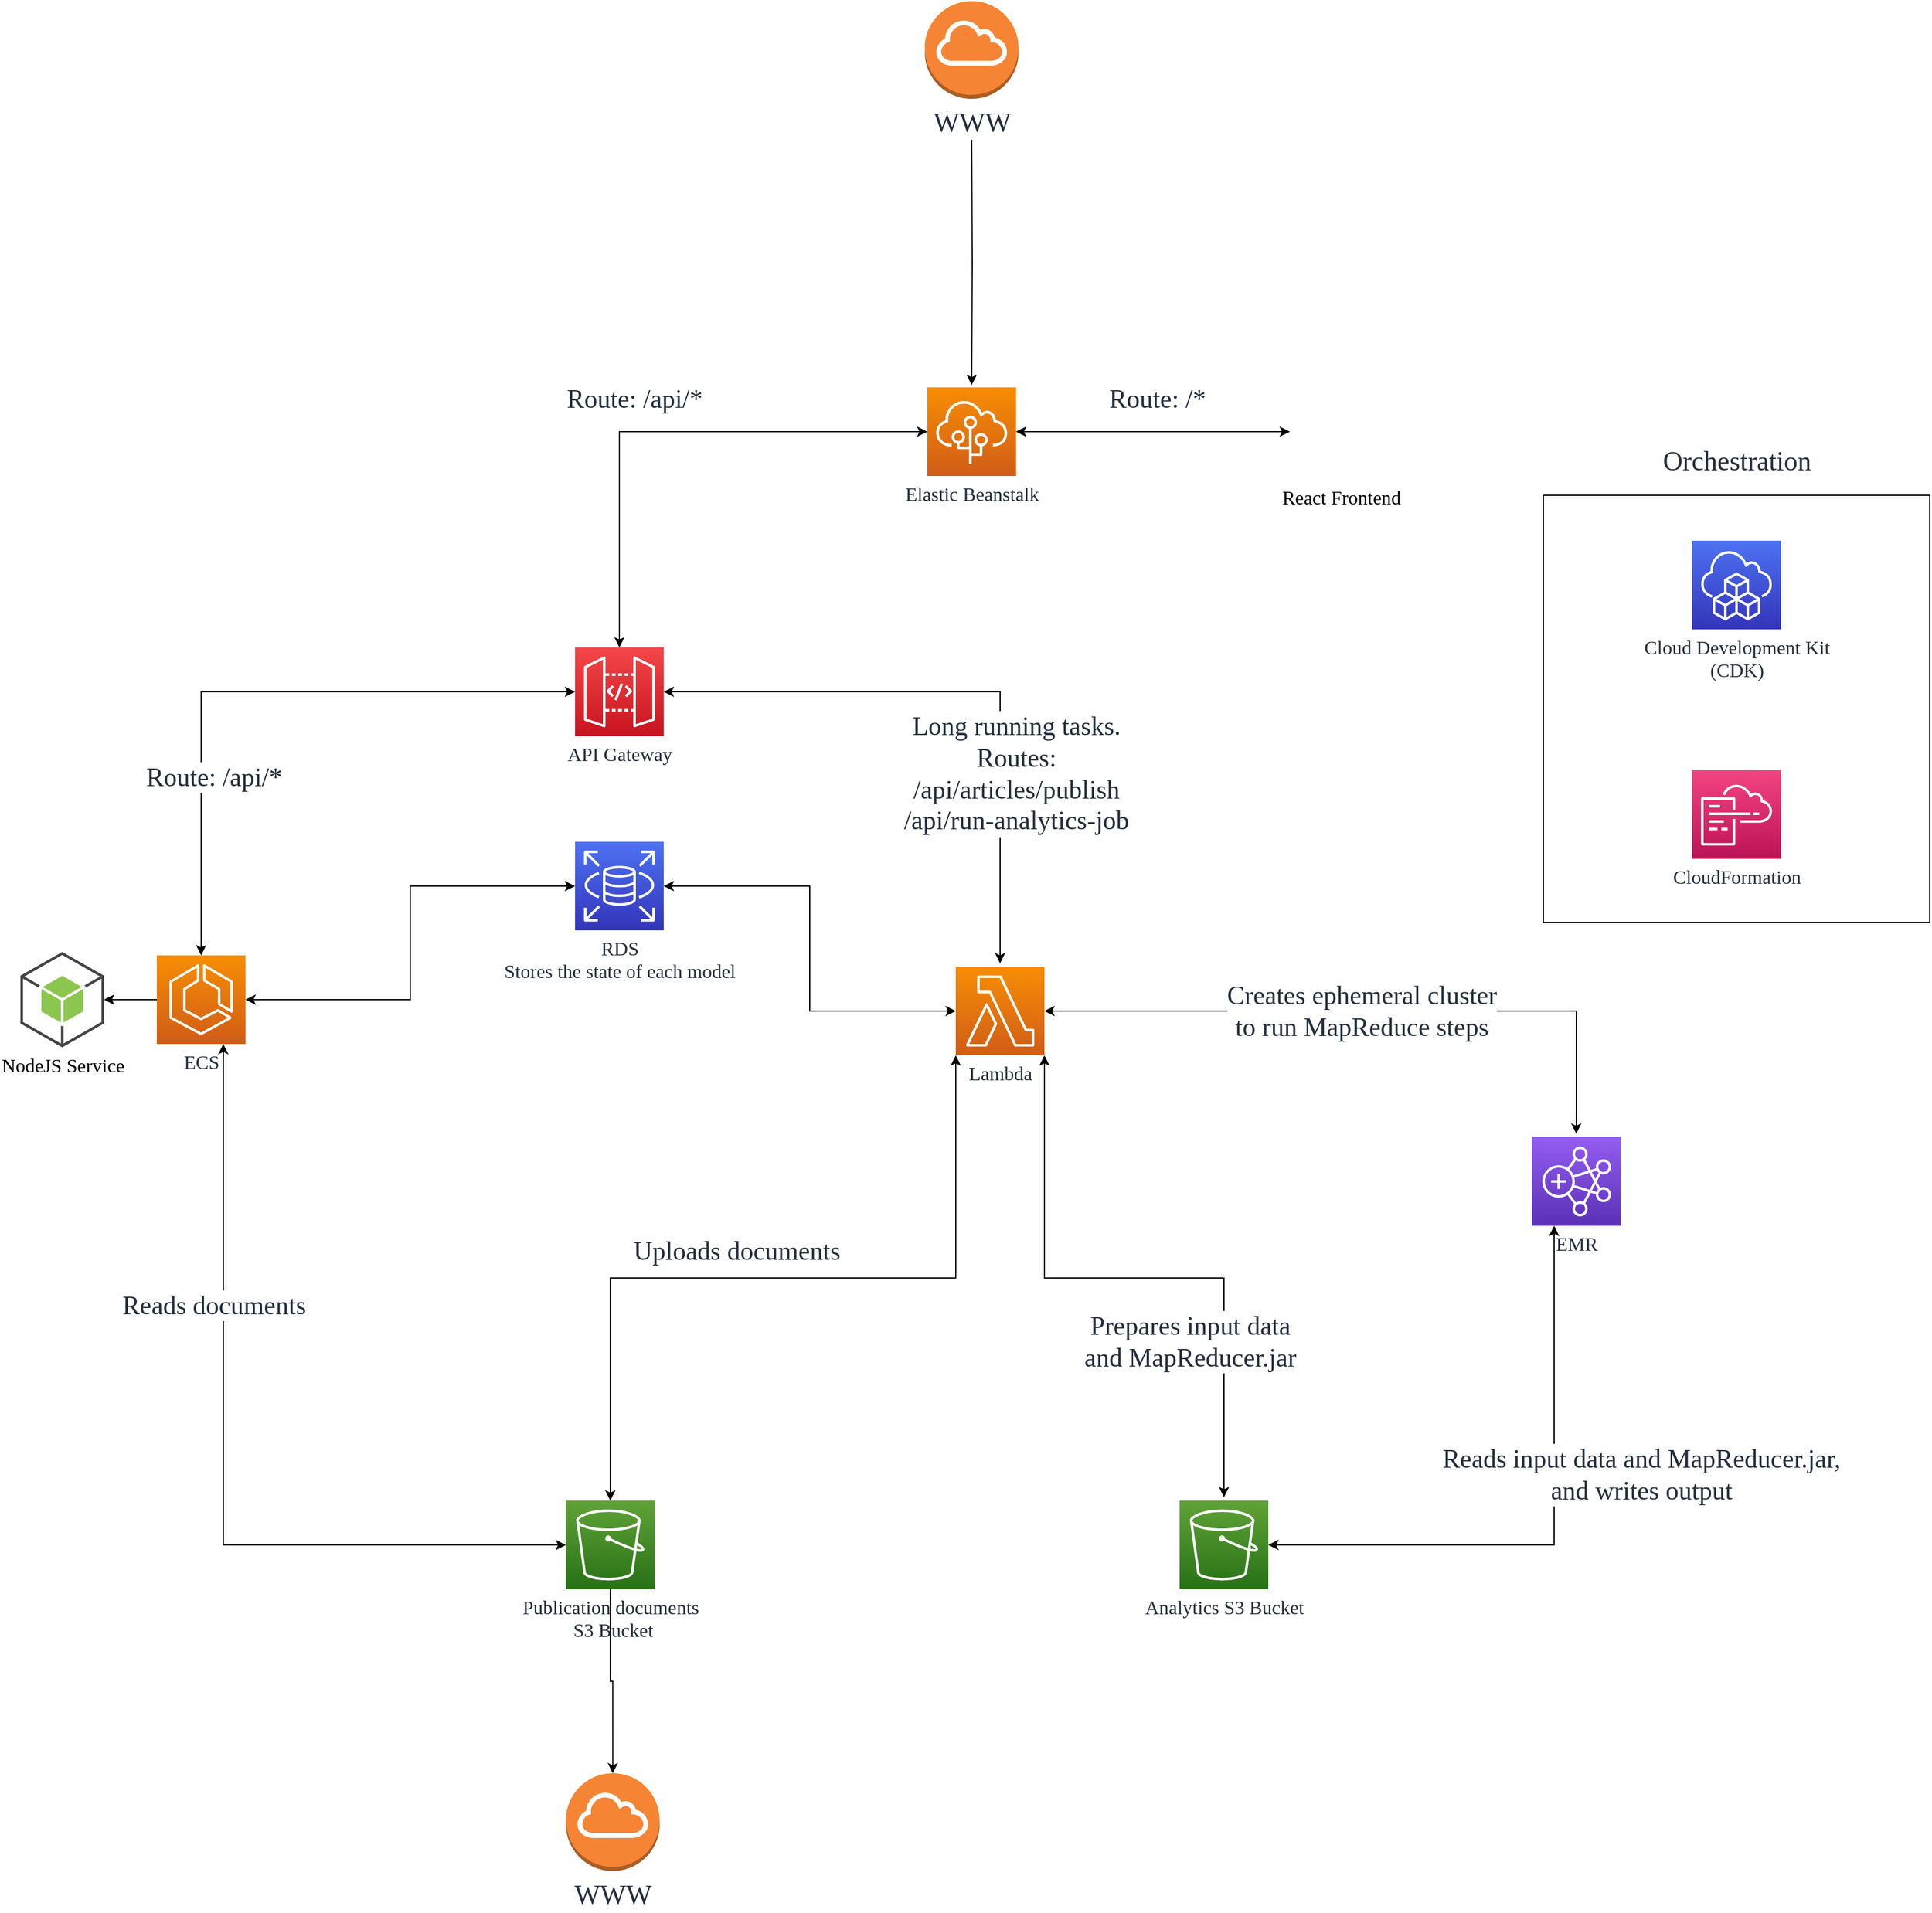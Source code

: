 <mxfile version="14.7.7" type="github">
  <diagram id="6AhbfbZRLbzXQU_2mes7" name="Page-1">
    <mxGraphModel dx="3843" dy="2965" grid="1" gridSize="10" guides="1" tooltips="1" connect="1" arrows="1" fold="1" page="0" pageScale="1" pageWidth="850" pageHeight="1100" math="0" shadow="0">
      <root>
        <mxCell id="0" />
        <mxCell id="1" parent="0" />
        <mxCell id="X5J0RskGUfn2iMmxmOIG-72" value="" style="whiteSpace=wrap;html=1;dashed=0;labelBackgroundColor=#ffffff;fillColor=none;gradientColor=#4D72F3;fontFamily=PT Mono;fontSource=https%3A%2F%2Ffonts.googleapis.com%2Fcss%3Ffamily%3DPT%2BMono;fontSize=17;fontColor=#232F3E;" parent="1" vertex="1">
          <mxGeometry x="1360" y="-385" width="340" height="376" as="geometry" />
        </mxCell>
        <mxCell id="X5J0RskGUfn2iMmxmOIG-57" style="edgeStyle=orthogonalEdgeStyle;rounded=0;orthogonalLoop=1;jettySize=auto;html=1;entryX=0;entryY=0.5;entryDx=0;entryDy=0;entryPerimeter=0;endFill=1;targetPerimeterSpacing=3;fontSize=23;fontColor=#232F3E;exitX=0.75;exitY=1;exitDx=0;exitDy=0;exitPerimeter=0;startArrow=classic;startFill=1;endArrow=classic;fontFamily=PT Mono;fontSource=https%3A%2F%2Ffonts.googleapis.com%2Fcss%3Ffamily%3DPT%2BMono;" parent="1" source="X5J0RskGUfn2iMmxmOIG-5" target="X5J0RskGUfn2iMmxmOIG-41" edge="1">
          <mxGeometry relative="1" as="geometry" />
        </mxCell>
        <mxCell id="X5J0RskGUfn2iMmxmOIG-61" value="Reads documents" style="edgeLabel;html=1;align=center;verticalAlign=middle;resizable=0;points=[];fontSize=23;fontColor=#232F3E;fontFamily=PT Mono;fontSource=https%3A%2F%2Ffonts.googleapis.com%2Fcss%3Ffamily%3DPT%2BMono;" parent="X5J0RskGUfn2iMmxmOIG-57" vertex="1" connectable="0">
          <mxGeometry x="-0.318" y="1" relative="1" as="geometry">
            <mxPoint x="-10" y="-23.71" as="offset" />
          </mxGeometry>
        </mxCell>
        <mxCell id="X5J0RskGUfn2iMmxmOIG-51" style="edgeStyle=orthogonalEdgeStyle;rounded=0;orthogonalLoop=1;jettySize=auto;html=1;entryX=1;entryY=0.5;entryDx=0;entryDy=0;entryPerimeter=0;endFill=1;targetPerimeterSpacing=3;fontSize=23;fontColor=#232F3E;startArrow=classic;startFill=1;endArrow=classic;fontFamily=PT Mono;fontSource=https%3A%2F%2Ffonts.googleapis.com%2Fcss%3Ffamily%3DPT%2BMono;" parent="1" source="X5J0RskGUfn2iMmxmOIG-2" target="X5J0RskGUfn2iMmxmOIG-5" edge="1">
          <mxGeometry relative="1" as="geometry" />
        </mxCell>
        <mxCell id="X5J0RskGUfn2iMmxmOIG-52" style="edgeStyle=orthogonalEdgeStyle;rounded=0;orthogonalLoop=1;jettySize=auto;html=1;entryX=0;entryY=0.5;entryDx=0;entryDy=0;entryPerimeter=0;endFill=1;targetPerimeterSpacing=3;fontSize=23;fontColor=#232F3E;startArrow=classic;startFill=1;endArrow=classic;fontFamily=PT Mono;fontSource=https%3A%2F%2Ffonts.googleapis.com%2Fcss%3Ffamily%3DPT%2BMono;" parent="1" source="X5J0RskGUfn2iMmxmOIG-2" target="X5J0RskGUfn2iMmxmOIG-8" edge="1">
          <mxGeometry relative="1" as="geometry" />
        </mxCell>
        <mxCell id="X5J0RskGUfn2iMmxmOIG-2" value="&lt;font style=&quot;font-size: 17px&quot;&gt;RDS&lt;br&gt;Stores the state of each model&lt;br style=&quot;font-size: 17px&quot;&gt;&lt;/font&gt;" style="points=[[0,0,0],[0.25,0,0],[0.5,0,0],[0.75,0,0],[1,0,0],[0,1,0],[0.25,1,0],[0.5,1,0],[0.75,1,0],[1,1,0],[0,0.25,0],[0,0.5,0],[0,0.75,0],[1,0.25,0],[1,0.5,0],[1,0.75,0]];outlineConnect=0;fontColor=#232F3E;gradientColor=#4D72F3;gradientDirection=north;fillColor=#3334B9;strokeColor=#ffffff;dashed=0;verticalLabelPosition=bottom;verticalAlign=top;align=center;html=1;fontSize=17;fontStyle=0;aspect=fixed;shape=mxgraph.aws4.resourceIcon;resIcon=mxgraph.aws4.rds;fontFamily=PT Mono;fontSource=https%3A%2F%2Ffonts.googleapis.com%2Fcss%3Ffamily%3DPT%2BMono;" parent="1" vertex="1">
          <mxGeometry x="508" y="-80" width="78" height="78" as="geometry" />
        </mxCell>
        <mxCell id="X5J0RskGUfn2iMmxmOIG-24" style="edgeStyle=orthogonalEdgeStyle;rounded=0;orthogonalLoop=1;jettySize=auto;html=1;endFill=1;targetPerimeterSpacing=3;fontSize=23;fontColor=#232F3E;jumpStyle=none;startArrow=classic;startFill=1;endArrow=classic;fontFamily=PT Mono;fontSource=https%3A%2F%2Ffonts.googleapis.com%2Fcss%3Ffamily%3DPT%2BMono;" parent="1" source="X5J0RskGUfn2iMmxmOIG-3" target="X5J0RskGUfn2iMmxmOIG-18" edge="1">
          <mxGeometry relative="1" as="geometry" />
        </mxCell>
        <mxCell id="X5J0RskGUfn2iMmxmOIG-30" value="Route: /*" style="edgeLabel;html=1;align=center;verticalAlign=middle;resizable=0;points=[];fontSize=23;fontColor=#232F3E;fontFamily=PT Mono;fontSource=https%3A%2F%2Ffonts.googleapis.com%2Fcss%3Ffamily%3DPT%2BMono;" parent="X5J0RskGUfn2iMmxmOIG-24" vertex="1" connectable="0">
          <mxGeometry x="0.339" y="-37" relative="1" as="geometry">
            <mxPoint x="-37.43" y="-66" as="offset" />
          </mxGeometry>
        </mxCell>
        <mxCell id="X5J0RskGUfn2iMmxmOIG-25" style="edgeStyle=orthogonalEdgeStyle;rounded=0;orthogonalLoop=1;jettySize=auto;html=1;entryX=0.5;entryY=0;entryDx=0;entryDy=0;entryPerimeter=0;endFill=1;targetPerimeterSpacing=3;fontSize=23;fontColor=#232F3E;startArrow=classic;startFill=1;endArrow=classic;fontFamily=PT Mono;fontSource=https%3A%2F%2Ffonts.googleapis.com%2Fcss%3Ffamily%3DPT%2BMono;" parent="1" source="X5J0RskGUfn2iMmxmOIG-3" target="X5J0RskGUfn2iMmxmOIG-7" edge="1">
          <mxGeometry relative="1" as="geometry" />
        </mxCell>
        <mxCell id="X5J0RskGUfn2iMmxmOIG-28" value="&lt;span style=&quot;color: rgba(0, 0, 0, 0); font-size: 0px;&quot;&gt;%3CmxGraphModel%3E%3Croot%3E%3CmxCell%20id%3D%220%22%2F%3E%3CmxCell%20id%3D%221%22%20parent%3D%220%22%2F%3E%3CmxCell%20id%3D%222%22%20value%3D%22%26lt%3Bfont%20face%3D%26quot%3BPermanent%20Marker%26quot%3B%26gt%3B%2Fapi%2F*%26lt%3B%2Ffont%26gt%3B%22%20style%3D%22text%3Bhtml%3D1%3Balign%3Dcenter%3BverticalAlign%3Dmiddle%3Bresizable%3D0%3Bpoints%3D%5B%5D%3Bautosize%3D1%3BfontSize%3D23%3BfontColor%3D%23232F3E%3B%22%20vertex%3D%221%22%20parent%3D%221%22%3E%3CmxGeometry%20x%3D%22530%22%20y%3D%22-420%22%20width%3D%2280%22%20height%3D%2230%22%20as%3D%22geometry%22%2F%3E%3C%2FmxCell%3E%3C%2Froot%3E%3C%2FmxGraphModel%3E&lt;/span&gt;" style="edgeLabel;html=1;align=center;verticalAlign=middle;resizable=0;points=[];fontSize=23;fontColor=#232F3E;fontFamily=PT Mono;fontSource=https%3A%2F%2Ffonts.googleapis.com%2Fcss%3Ffamily%3DPT%2BMono;" parent="X5J0RskGUfn2iMmxmOIG-25" vertex="1" connectable="0">
          <mxGeometry x="-0.155" y="38" relative="1" as="geometry">
            <mxPoint as="offset" />
          </mxGeometry>
        </mxCell>
        <mxCell id="X5J0RskGUfn2iMmxmOIG-29" value="Route: /api/*" style="edgeLabel;html=1;align=center;verticalAlign=middle;resizable=0;points=[];fontSize=23;fontColor=#232F3E;fontFamily=PT Mono;fontSource=https%3A%2F%2Ffonts.googleapis.com%2Fcss%3Ffamily%3DPT%2BMono;" parent="X5J0RskGUfn2iMmxmOIG-25" vertex="1" connectable="0">
          <mxGeometry x="-0.149" y="35" relative="1" as="geometry">
            <mxPoint x="-62.29" y="-64" as="offset" />
          </mxGeometry>
        </mxCell>
        <mxCell id="X5J0RskGUfn2iMmxmOIG-3" value="&lt;font data-font-src=&quot;https://fonts.googleapis.com/css?family=Permanent+Marker&quot; style=&quot;font-size: 17px;&quot;&gt;Elastic Beanstalk&lt;/font&gt;" style="points=[[0,0,0],[0.25,0,0],[0.5,0,0],[0.75,0,0],[1,0,0],[0,1,0],[0.25,1,0],[0.5,1,0],[0.75,1,0],[1,1,0],[0,0.25,0],[0,0.5,0],[0,0.75,0],[1,0.25,0],[1,0.5,0],[1,0.75,0]];outlineConnect=0;fontColor=#232F3E;gradientColor=#F78E04;gradientDirection=north;fillColor=#D05C17;strokeColor=#ffffff;dashed=0;verticalLabelPosition=bottom;verticalAlign=top;align=center;html=1;fontSize=17;fontStyle=0;aspect=fixed;shape=mxgraph.aws4.resourceIcon;resIcon=mxgraph.aws4.elastic_beanstalk;fontFamily=PT Mono;fontSource=https%3A%2F%2Ffonts.googleapis.com%2Fcss%3Ffamily%3DPT%2BMono;" parent="1" vertex="1">
          <mxGeometry x="818" y="-480" width="78" height="78" as="geometry" />
        </mxCell>
        <mxCell id="X5J0RskGUfn2iMmxmOIG-50" style="edgeStyle=orthogonalEdgeStyle;rounded=0;orthogonalLoop=1;jettySize=auto;html=1;entryX=1;entryY=0.5;entryDx=0;entryDy=0;entryPerimeter=0;endFill=1;targetPerimeterSpacing=3;fontSize=23;fontColor=#232F3E;fontFamily=PT Mono;fontSource=https%3A%2F%2Ffonts.googleapis.com%2Fcss%3Ffamily%3DPT%2BMono;" parent="1" source="X5J0RskGUfn2iMmxmOIG-5" target="X5J0RskGUfn2iMmxmOIG-9" edge="1">
          <mxGeometry relative="1" as="geometry" />
        </mxCell>
        <mxCell id="X5J0RskGUfn2iMmxmOIG-33" style="edgeStyle=orthogonalEdgeStyle;rounded=0;orthogonalLoop=1;jettySize=auto;html=1;entryX=0.5;entryY=0;entryDx=0;entryDy=0;entryPerimeter=0;endFill=1;targetPerimeterSpacing=3;fontSize=23;fontColor=#232F3E;startArrow=classic;startFill=1;endArrow=classic;fontFamily=PT Mono;fontSource=https%3A%2F%2Ffonts.googleapis.com%2Fcss%3Ffamily%3DPT%2BMono;" parent="1" source="X5J0RskGUfn2iMmxmOIG-7" target="X5J0RskGUfn2iMmxmOIG-5" edge="1">
          <mxGeometry relative="1" as="geometry" />
        </mxCell>
        <mxCell id="X5J0RskGUfn2iMmxmOIG-49" value="Route: /api/*" style="edgeLabel;html=1;align=center;verticalAlign=middle;resizable=0;points=[];fontSize=23;fontColor=#232F3E;fontFamily=PT Mono;fontSource=https%3A%2F%2Ffonts.googleapis.com%2Fcss%3Ffamily%3DPT%2BMono;" parent="X5J0RskGUfn2iMmxmOIG-33" vertex="1" connectable="0">
          <mxGeometry x="0.438" y="26" relative="1" as="geometry">
            <mxPoint x="-15" as="offset" />
          </mxGeometry>
        </mxCell>
        <mxCell id="X5J0RskGUfn2iMmxmOIG-34" style="edgeStyle=orthogonalEdgeStyle;rounded=0;orthogonalLoop=1;jettySize=auto;html=1;endFill=1;targetPerimeterSpacing=3;fontSize=23;fontColor=#232F3E;startArrow=classic;startFill=1;endArrow=classic;fontFamily=PT Mono;fontSource=https%3A%2F%2Ffonts.googleapis.com%2Fcss%3Ffamily%3DPT%2BMono;" parent="1" source="X5J0RskGUfn2iMmxmOIG-7" target="X5J0RskGUfn2iMmxmOIG-8" edge="1">
          <mxGeometry relative="1" as="geometry" />
        </mxCell>
        <mxCell id="X5J0RskGUfn2iMmxmOIG-48" value="Long running tasks.&lt;br&gt;Routes:&lt;br&gt;/api/articles/publish&lt;br&gt;/api/run-analytics-job" style="edgeLabel;html=1;align=center;verticalAlign=middle;resizable=0;points=[];fontSize=23;fontColor=#232F3E;fontFamily=PT Mono;fontSource=https%3A%2F%2Ffonts.googleapis.com%2Fcss%3Ffamily%3DPT%2BMono;" parent="X5J0RskGUfn2iMmxmOIG-34" vertex="1" connectable="0">
          <mxGeometry x="-0.145" y="-59" relative="1" as="geometry">
            <mxPoint x="81.43" y="13" as="offset" />
          </mxGeometry>
        </mxCell>
        <mxCell id="X5J0RskGUfn2iMmxmOIG-7" value="&lt;font style=&quot;font-size: 17px;&quot;&gt;API Gateway&lt;br style=&quot;font-size: 17px;&quot;&gt;&lt;/font&gt;" style="points=[[0,0,0],[0.25,0,0],[0.5,0,0],[0.75,0,0],[1,0,0],[0,1,0],[0.25,1,0],[0.5,1,0],[0.75,1,0],[1,1,0],[0,0.25,0],[0,0.5,0],[0,0.75,0],[1,0.25,0],[1,0.5,0],[1,0.75,0]];outlineConnect=0;fontColor=#232F3E;gradientColor=#F54749;gradientDirection=north;fillColor=#C7131F;strokeColor=#ffffff;dashed=0;verticalLabelPosition=bottom;verticalAlign=top;align=center;html=1;fontSize=17;fontStyle=0;aspect=fixed;shape=mxgraph.aws4.resourceIcon;resIcon=mxgraph.aws4.api_gateway;fontFamily=PT Mono;fontSource=https%3A%2F%2Ffonts.googleapis.com%2Fcss%3Ffamily%3DPT%2BMono;" parent="1" vertex="1">
          <mxGeometry x="508" y="-251" width="78" height="78" as="geometry" />
        </mxCell>
        <mxCell id="X5J0RskGUfn2iMmxmOIG-35" style="edgeStyle=orthogonalEdgeStyle;rounded=0;orthogonalLoop=1;jettySize=auto;html=1;endFill=1;targetPerimeterSpacing=3;fontSize=23;fontColor=#232F3E;startArrow=classic;startFill=1;endArrow=classic;fontFamily=PT Mono;fontSource=https%3A%2F%2Ffonts.googleapis.com%2Fcss%3Ffamily%3DPT%2BMono;" parent="1" source="X5J0RskGUfn2iMmxmOIG-8" target="X5J0RskGUfn2iMmxmOIG-11" edge="1">
          <mxGeometry relative="1" as="geometry" />
        </mxCell>
        <mxCell id="X5J0RskGUfn2iMmxmOIG-63" value="Creates ephemeral cluster&lt;br&gt;to run MapReduce steps" style="edgeLabel;html=1;align=center;verticalAlign=middle;resizable=0;points=[];fontSize=23;fontColor=#232F3E;fontFamily=PT Mono;fontSource=https%3A%2F%2Ffonts.googleapis.com%2Fcss%3Ffamily%3DPT%2BMono;" parent="X5J0RskGUfn2iMmxmOIG-35" vertex="1" connectable="0">
          <mxGeometry x="-0.094" y="-2" relative="1" as="geometry">
            <mxPoint x="17.57" y="-2" as="offset" />
          </mxGeometry>
        </mxCell>
        <mxCell id="X5J0RskGUfn2iMmxmOIG-58" style="edgeStyle=orthogonalEdgeStyle;rounded=0;orthogonalLoop=1;jettySize=auto;html=1;exitX=0;exitY=1;exitDx=0;exitDy=0;exitPerimeter=0;entryX=0.5;entryY=0;entryDx=0;entryDy=0;entryPerimeter=0;endFill=1;targetPerimeterSpacing=3;fontSize=23;fontColor=#232F3E;startArrow=classic;startFill=1;endArrow=classic;fontFamily=PT Mono;fontSource=https%3A%2F%2Ffonts.googleapis.com%2Fcss%3Ffamily%3DPT%2BMono;" parent="1" source="X5J0RskGUfn2iMmxmOIG-8" target="X5J0RskGUfn2iMmxmOIG-41" edge="1">
          <mxGeometry relative="1" as="geometry" />
        </mxCell>
        <mxCell id="X5J0RskGUfn2iMmxmOIG-60" value="Uploads documents" style="edgeLabel;html=1;align=center;verticalAlign=middle;resizable=0;points=[];fontSize=23;fontColor=#232F3E;fontFamily=PT Mono;fontSource=https%3A%2F%2Ffonts.googleapis.com%2Fcss%3Ffamily%3DPT%2BMono;" parent="X5J0RskGUfn2iMmxmOIG-58" vertex="1" connectable="0">
          <mxGeometry x="0.23" y="-1" relative="1" as="geometry">
            <mxPoint x="39.14" y="-23" as="offset" />
          </mxGeometry>
        </mxCell>
        <mxCell id="X5J0RskGUfn2iMmxmOIG-59" style="edgeStyle=orthogonalEdgeStyle;rounded=0;orthogonalLoop=1;jettySize=auto;html=1;endFill=1;targetPerimeterSpacing=3;fontSize=23;fontColor=#232F3E;exitX=1;exitY=1;exitDx=0;exitDy=0;exitPerimeter=0;startArrow=classic;startFill=1;endArrow=classic;fontFamily=PT Mono;fontSource=https%3A%2F%2Ffonts.googleapis.com%2Fcss%3Ffamily%3DPT%2BMono;" parent="1" source="X5J0RskGUfn2iMmxmOIG-8" target="X5J0RskGUfn2iMmxmOIG-12" edge="1">
          <mxGeometry relative="1" as="geometry" />
        </mxCell>
        <mxCell id="X5J0RskGUfn2iMmxmOIG-62" value="Prepares input data&lt;br&gt;and MapReducer.jar" style="edgeLabel;html=1;align=center;verticalAlign=middle;resizable=0;points=[];fontSize=23;fontColor=#232F3E;fontFamily=PT Mono;fontSource=https%3A%2F%2Ffonts.googleapis.com%2Fcss%3Ffamily%3DPT%2BMono;" parent="X5J0RskGUfn2iMmxmOIG-59" vertex="1" connectable="0">
          <mxGeometry x="-0.101" y="1" relative="1" as="geometry">
            <mxPoint x="77.29" y="57" as="offset" />
          </mxGeometry>
        </mxCell>
        <mxCell id="X5J0RskGUfn2iMmxmOIG-8" value="&lt;font style=&quot;font-size: 17px&quot;&gt;Lambda&lt;br style=&quot;font-size: 17px&quot;&gt;&lt;/font&gt;" style="points=[[0,0,0],[0.25,0,0],[0.5,0,0],[0.75,0,0],[1,0,0],[0,1,0],[0.25,1,0],[0.5,1,0],[0.75,1,0],[1,1,0],[0,0.25,0],[0,0.5,0],[0,0.75,0],[1,0.25,0],[1,0.5,0],[1,0.75,0]];outlineConnect=0;fontColor=#232F3E;gradientColor=#F78E04;gradientDirection=north;fillColor=#D05C17;strokeColor=#ffffff;dashed=0;verticalLabelPosition=bottom;verticalAlign=top;align=center;html=1;fontSize=17;fontStyle=0;aspect=fixed;shape=mxgraph.aws4.resourceIcon;resIcon=mxgraph.aws4.lambda;fontFamily=PT Mono;fontSource=https%3A%2F%2Ffonts.googleapis.com%2Fcss%3Ffamily%3DPT%2BMono;" parent="1" vertex="1">
          <mxGeometry x="843" y="30" width="78" height="78" as="geometry" />
        </mxCell>
        <mxCell id="X5J0RskGUfn2iMmxmOIG-9" value="&lt;font style=&quot;font-size: 17px;&quot;&gt;NodeJS Service&lt;/font&gt;" style="outlineConnect=0;dashed=0;verticalLabelPosition=bottom;verticalAlign=top;align=center;html=1;shape=mxgraph.aws3.android;fillColor=#8CC64F;gradientColor=none;fontSize=17;fontFamily=PT Mono;fontSource=https%3A%2F%2Ffonts.googleapis.com%2Fcss%3Ffamily%3DPT%2BMono;" parent="1" vertex="1">
          <mxGeometry x="20" y="17" width="73.5" height="84" as="geometry" />
        </mxCell>
        <mxCell id="X5J0RskGUfn2iMmxmOIG-55" style="edgeStyle=orthogonalEdgeStyle;rounded=0;orthogonalLoop=1;jettySize=auto;html=1;entryX=1;entryY=0.5;entryDx=0;entryDy=0;entryPerimeter=0;endFill=1;targetPerimeterSpacing=3;fontSize=23;fontColor=#232F3E;exitX=0.25;exitY=1;exitDx=0;exitDy=0;exitPerimeter=0;startArrow=classic;startFill=1;endArrow=classic;fontFamily=PT Mono;fontSource=https%3A%2F%2Ffonts.googleapis.com%2Fcss%3Ffamily%3DPT%2BMono;" parent="1" source="X5J0RskGUfn2iMmxmOIG-11" target="X5J0RskGUfn2iMmxmOIG-12" edge="1">
          <mxGeometry relative="1" as="geometry" />
        </mxCell>
        <mxCell id="X5J0RskGUfn2iMmxmOIG-56" value="Reads input data and MapReducer.jar,&lt;br&gt;and writes output" style="edgeLabel;html=1;align=center;verticalAlign=middle;resizable=0;points=[];fontSize=23;fontColor=#232F3E;fontFamily=PT Mono;fontSource=https%3A%2F%2Ffonts.googleapis.com%2Fcss%3Ffamily%3DPT%2BMono;" parent="X5J0RskGUfn2iMmxmOIG-55" vertex="1" connectable="0">
          <mxGeometry x="0.015" y="2" relative="1" as="geometry">
            <mxPoint x="74.29" y="-51" as="offset" />
          </mxGeometry>
        </mxCell>
        <mxCell id="X5J0RskGUfn2iMmxmOIG-11" value="&lt;font style=&quot;font-size: 17px;&quot;&gt;EMR&lt;/font&gt;" style="points=[[0,0,0],[0.25,0,0],[0.5,0,0],[0.75,0,0],[1,0,0],[0,1,0],[0.25,1,0],[0.5,1,0],[0.75,1,0],[1,1,0],[0,0.25,0],[0,0.5,0],[0,0.75,0],[1,0.25,0],[1,0.5,0],[1,0.75,0]];outlineConnect=0;fontColor=#232F3E;gradientColor=#945DF2;gradientDirection=north;fillColor=#5A30B5;strokeColor=#ffffff;dashed=0;verticalLabelPosition=bottom;verticalAlign=top;align=center;html=1;fontSize=17;fontStyle=0;aspect=fixed;shape=mxgraph.aws4.resourceIcon;resIcon=mxgraph.aws4.emr;fontFamily=PT Mono;fontSource=https%3A%2F%2Ffonts.googleapis.com%2Fcss%3Ffamily%3DPT%2BMono;" parent="1" vertex="1">
          <mxGeometry x="1350" y="180" width="78" height="78" as="geometry" />
        </mxCell>
        <mxCell id="X5J0RskGUfn2iMmxmOIG-12" value="&lt;font style=&quot;font-size: 17px&quot;&gt;Analytics S3 Bucket&lt;br style=&quot;font-size: 17px&quot;&gt;&lt;/font&gt;" style="points=[[0,0,0],[0.25,0,0],[0.5,0,0],[0.75,0,0],[1,0,0],[0,1,0],[0.25,1,0],[0.5,1,0],[0.75,1,0],[1,1,0],[0,0.25,0],[0,0.5,0],[0,0.75,0],[1,0.25,0],[1,0.5,0],[1,0.75,0]];outlineConnect=0;fontColor=#232F3E;gradientColor=#60A337;gradientDirection=north;fillColor=#277116;strokeColor=#ffffff;dashed=0;verticalLabelPosition=bottom;verticalAlign=top;align=center;html=1;fontSize=17;fontStyle=0;aspect=fixed;shape=mxgraph.aws4.resourceIcon;resIcon=mxgraph.aws4.s3;fontFamily=PT Mono;fontSource=https%3A%2F%2Ffonts.googleapis.com%2Fcss%3Ffamily%3DPT%2BMono;" parent="1" vertex="1">
          <mxGeometry x="1040" y="500" width="78" height="78" as="geometry" />
        </mxCell>
        <mxCell id="X5J0RskGUfn2iMmxmOIG-18" value="&lt;font style=&quot;font-size: 17px;&quot;&gt;React Frontend&lt;br style=&quot;font-size: 17px;&quot;&gt;&lt;/font&gt;" style="shape=image;html=1;verticalAlign=top;verticalLabelPosition=bottom;labelBackgroundColor=#ffffff;imageAspect=0;aspect=fixed;image=https://cdn0.iconfinder.com/data/icons/logos-brands-in-colors/128/react_color-128.png;fontSize=17;fontFamily=PT Mono;fontSource=https%3A%2F%2Ffonts.googleapis.com%2Fcss%3Ffamily%3DPT%2BMono;" parent="1" vertex="1">
          <mxGeometry x="1140" y="-483" width="84" height="84" as="geometry" />
        </mxCell>
        <mxCell id="X5J0RskGUfn2iMmxmOIG-23" style="edgeStyle=orthogonalEdgeStyle;rounded=0;orthogonalLoop=1;jettySize=auto;html=1;endArrow=classic;endFill=1;fontSize=23;fontColor=#232F3E;targetPerimeterSpacing=2;fontFamily=PT Mono;fontSource=https%3A%2F%2Ffonts.googleapis.com%2Fcss%3Ffamily%3DPT%2BMono;" parent="1" target="X5J0RskGUfn2iMmxmOIG-3" edge="1">
          <mxGeometry relative="1" as="geometry">
            <mxPoint x="857" y="-702.0" as="sourcePoint" />
          </mxGeometry>
        </mxCell>
        <mxCell id="x3Tl27Gs6TXUfWrk0oNT-1" style="edgeStyle=orthogonalEdgeStyle;rounded=0;orthogonalLoop=1;jettySize=auto;html=1;entryX=0.5;entryY=0;entryDx=0;entryDy=0;entryPerimeter=0;" edge="1" parent="1" source="X5J0RskGUfn2iMmxmOIG-41" target="x3Tl27Gs6TXUfWrk0oNT-2">
          <mxGeometry relative="1" as="geometry">
            <mxPoint x="539" y="730" as="targetPoint" />
          </mxGeometry>
        </mxCell>
        <mxCell id="X5J0RskGUfn2iMmxmOIG-41" value="&lt;font style=&quot;font-size: 17px&quot;&gt;Publication documents&lt;br&gt;&amp;nbsp;S3 Bucket&lt;br style=&quot;font-size: 17px&quot;&gt;&lt;/font&gt;" style="points=[[0,0,0],[0.25,0,0],[0.5,0,0],[0.75,0,0],[1,0,0],[0,1,0],[0.25,1,0],[0.5,1,0],[0.75,1,0],[1,1,0],[0,0.25,0],[0,0.5,0],[0,0.75,0],[1,0.25,0],[1,0.5,0],[1,0.75,0]];outlineConnect=0;fontColor=#232F3E;gradientColor=#60A337;gradientDirection=north;fillColor=#277116;strokeColor=#ffffff;dashed=0;verticalLabelPosition=bottom;verticalAlign=top;align=center;html=1;fontSize=17;fontStyle=0;aspect=fixed;shape=mxgraph.aws4.resourceIcon;resIcon=mxgraph.aws4.s3;fontFamily=PT Mono;fontSource=https%3A%2F%2Ffonts.googleapis.com%2Fcss%3Ffamily%3DPT%2BMono;" parent="1" vertex="1">
          <mxGeometry x="500" y="500" width="78" height="78" as="geometry" />
        </mxCell>
        <mxCell id="X5J0RskGUfn2iMmxmOIG-5" value="&lt;font data-font-src=&quot;https://fonts.googleapis.com/css?family=Permanent+Marker&quot; style=&quot;font-size: 17px;&quot;&gt;ECS&lt;/font&gt;" style="points=[[0,0,0],[0.25,0,0],[0.5,0,0],[0.75,0,0],[1,0,0],[0,1,0],[0.25,1,0],[0.5,1,0],[0.75,1,0],[1,1,0],[0,0.25,0],[0,0.5,0],[0,0.75,0],[1,0.25,0],[1,0.5,0],[1,0.75,0]];outlineConnect=0;fontColor=#232F3E;gradientColor=#F78E04;gradientDirection=north;fillColor=#D05C17;strokeColor=#ffffff;dashed=0;verticalLabelPosition=bottom;verticalAlign=top;align=center;html=1;fontSize=17;fontStyle=0;aspect=fixed;shape=mxgraph.aws4.resourceIcon;resIcon=mxgraph.aws4.ecs;fontFamily=PT Mono;fontSource=https%3A%2F%2Ffonts.googleapis.com%2Fcss%3Ffamily%3DPT%2BMono;" parent="1" vertex="1">
          <mxGeometry x="140" y="20" width="78" height="78" as="geometry" />
        </mxCell>
        <mxCell id="X5J0RskGUfn2iMmxmOIG-67" value="CloudFormation" style="points=[[0,0,0],[0.25,0,0],[0.5,0,0],[0.75,0,0],[1,0,0],[0,1,0],[0.25,1,0],[0.5,1,0],[0.75,1,0],[1,1,0],[0,0.25,0],[0,0.5,0],[0,0.75,0],[1,0.25,0],[1,0.5,0],[1,0.75,0]];points=[[0,0,0],[0.25,0,0],[0.5,0,0],[0.75,0,0],[1,0,0],[0,1,0],[0.25,1,0],[0.5,1,0],[0.75,1,0],[1,1,0],[0,0.25,0],[0,0.5,0],[0,0.75,0],[1,0.25,0],[1,0.5,0],[1,0.75,0]];outlineConnect=0;fontColor=#232F3E;gradientColor=#F34482;gradientDirection=north;fillColor=#BC1356;strokeColor=#ffffff;dashed=0;verticalLabelPosition=bottom;verticalAlign=top;align=center;html=1;fontSize=17;fontStyle=0;aspect=fixed;shape=mxgraph.aws4.resourceIcon;resIcon=mxgraph.aws4.cloudformation;labelBackgroundColor=#ffffff;fontFamily=PT Mono;fontSource=https%3A%2F%2Ffonts.googleapis.com%2Fcss%3Ffamily%3DPT%2BMono;" parent="1" vertex="1">
          <mxGeometry x="1491" y="-143" width="78" height="78" as="geometry" />
        </mxCell>
        <mxCell id="X5J0RskGUfn2iMmxmOIG-68" value="&lt;font style=&quot;font-size: 17px&quot;&gt;Cloud Development Kit&lt;br&gt;(CDK)&lt;/font&gt;" style="points=[[0,0,0],[0.25,0,0],[0.5,0,0],[0.75,0,0],[1,0,0],[0,1,0],[0.25,1,0],[0.5,1,0],[0.75,1,0],[1,1,0],[0,0.25,0],[0,0.5,0],[0,0.75,0],[1,0.25,0],[1,0.5,0],[1,0.75,0]];outlineConnect=0;fontColor=#232F3E;gradientColor=#4D72F3;gradientDirection=north;fillColor=#3334B9;strokeColor=#ffffff;dashed=0;verticalLabelPosition=bottom;verticalAlign=top;align=center;html=1;fontSize=17;fontStyle=0;aspect=fixed;shape=mxgraph.aws4.resourceIcon;resIcon=mxgraph.aws4.cloud_development_kit;labelBackgroundColor=#ffffff;fontFamily=PT Mono;fontSource=https%3A%2F%2Ffonts.googleapis.com%2Fcss%3Ffamily%3DPT%2BMono;" parent="1" vertex="1">
          <mxGeometry x="1491" y="-345" width="78" height="78" as="geometry" />
        </mxCell>
        <mxCell id="X5J0RskGUfn2iMmxmOIG-74" value="Orchestration" style="text;html=1;align=center;verticalAlign=middle;resizable=0;points=[];autosize=1;fontSize=24;fontFamily=PT Mono;fontColor=#232F3E;" parent="1" vertex="1">
          <mxGeometry x="1430" y="-430" width="200" height="30" as="geometry" />
        </mxCell>
        <mxCell id="wa0tHppYLoDH_IEBGXLA-3" value="WWW" style="outlineConnect=0;dashed=0;verticalLabelPosition=bottom;verticalAlign=top;align=center;html=1;shape=mxgraph.aws3.internet_gateway;fillColor=#F58534;gradientColor=none;labelBackgroundColor=#ffffff;strokeColor=#000000;fontFamily=PT Mono;fontSource=https%3A%2F%2Ffonts.googleapis.com%2Fcss%3Ffamily%3DPT%2BMono;fontSize=24;fontColor=#232F3E;" parent="1" vertex="1">
          <mxGeometry x="815.79" y="-820" width="82.42" height="86" as="geometry" />
        </mxCell>
        <mxCell id="x3Tl27Gs6TXUfWrk0oNT-2" value="WWW" style="outlineConnect=0;dashed=0;verticalLabelPosition=bottom;verticalAlign=top;align=center;html=1;shape=mxgraph.aws3.internet_gateway;fillColor=#F58534;gradientColor=none;labelBackgroundColor=#ffffff;strokeColor=#000000;fontFamily=PT Mono;fontSource=https%3A%2F%2Ffonts.googleapis.com%2Fcss%3Ffamily%3DPT%2BMono;fontSize=24;fontColor=#232F3E;" vertex="1" parent="1">
          <mxGeometry x="500.0" y="740" width="82.42" height="86" as="geometry" />
        </mxCell>
      </root>
    </mxGraphModel>
  </diagram>
</mxfile>
